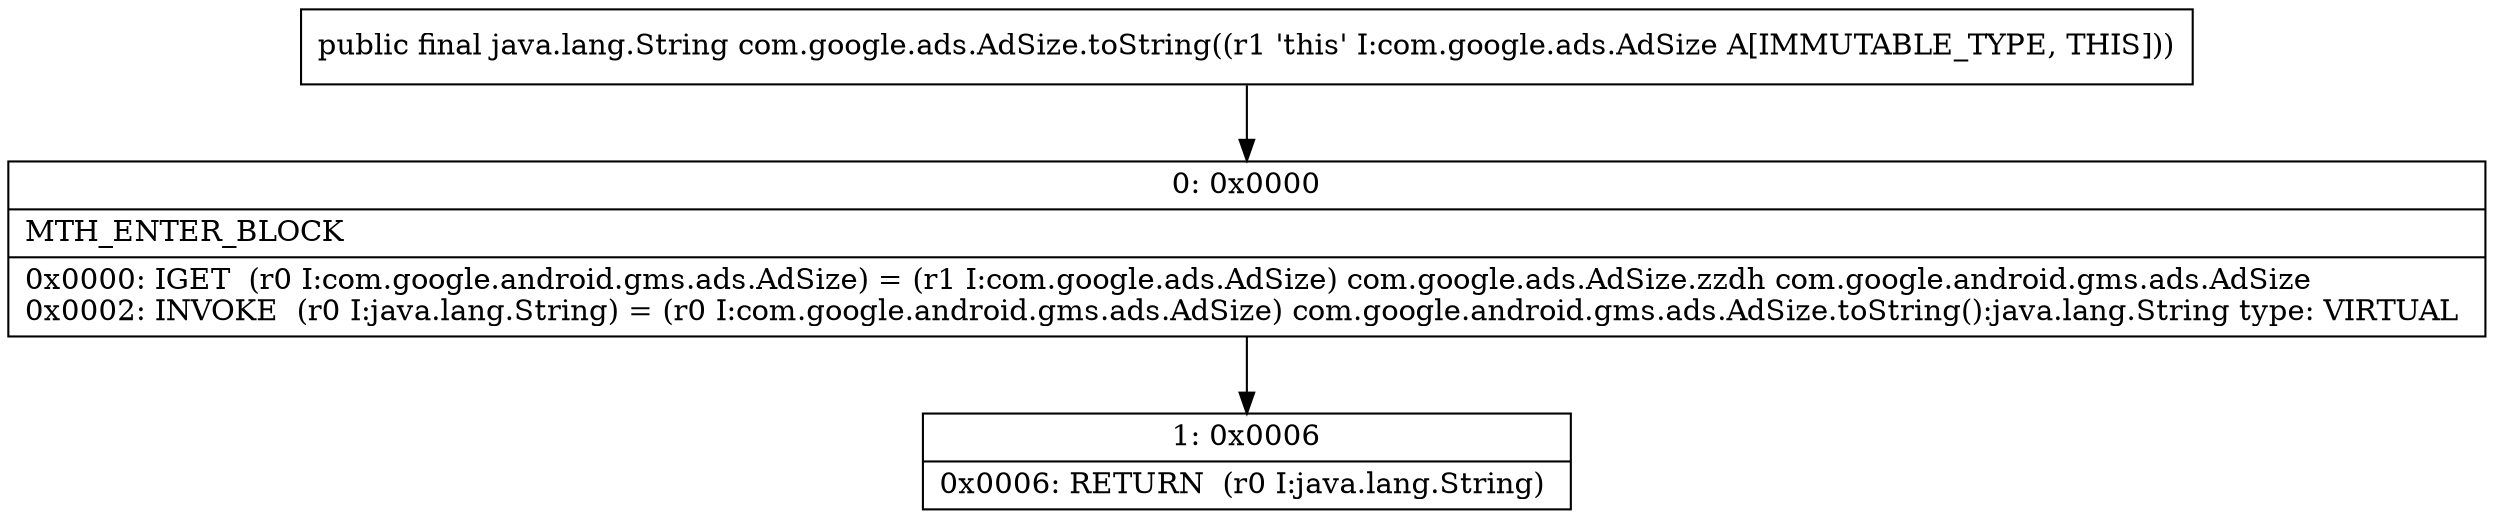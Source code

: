 digraph "CFG forcom.google.ads.AdSize.toString()Ljava\/lang\/String;" {
Node_0 [shape=record,label="{0\:\ 0x0000|MTH_ENTER_BLOCK\l|0x0000: IGET  (r0 I:com.google.android.gms.ads.AdSize) = (r1 I:com.google.ads.AdSize) com.google.ads.AdSize.zzdh com.google.android.gms.ads.AdSize \l0x0002: INVOKE  (r0 I:java.lang.String) = (r0 I:com.google.android.gms.ads.AdSize) com.google.android.gms.ads.AdSize.toString():java.lang.String type: VIRTUAL \l}"];
Node_1 [shape=record,label="{1\:\ 0x0006|0x0006: RETURN  (r0 I:java.lang.String) \l}"];
MethodNode[shape=record,label="{public final java.lang.String com.google.ads.AdSize.toString((r1 'this' I:com.google.ads.AdSize A[IMMUTABLE_TYPE, THIS])) }"];
MethodNode -> Node_0;
Node_0 -> Node_1;
}

